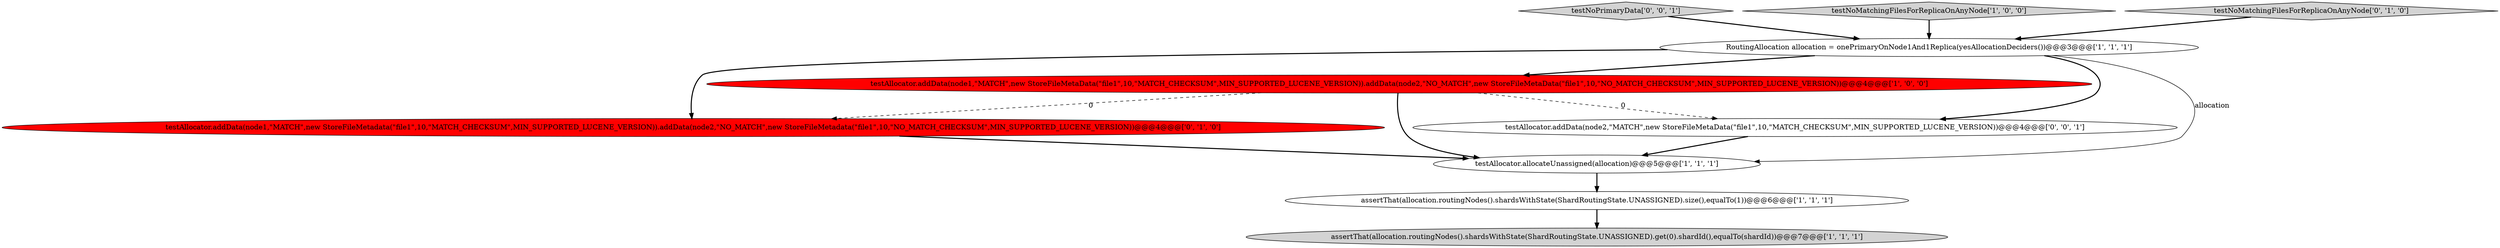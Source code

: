 digraph {
8 [style = filled, label = "testNoPrimaryData['0', '0', '1']", fillcolor = lightgray, shape = diamond image = "AAA0AAABBB3BBB"];
2 [style = filled, label = "testAllocator.addData(node1,\"MATCH\",new StoreFileMetaData(\"file1\",10,\"MATCH_CHECKSUM\",MIN_SUPPORTED_LUCENE_VERSION)).addData(node2,\"NO_MATCH\",new StoreFileMetaData(\"file1\",10,\"NO_MATCH_CHECKSUM\",MIN_SUPPORTED_LUCENE_VERSION))@@@4@@@['1', '0', '0']", fillcolor = red, shape = ellipse image = "AAA1AAABBB1BBB"];
3 [style = filled, label = "assertThat(allocation.routingNodes().shardsWithState(ShardRoutingState.UNASSIGNED).get(0).shardId(),equalTo(shardId))@@@7@@@['1', '1', '1']", fillcolor = lightgray, shape = ellipse image = "AAA0AAABBB1BBB"];
5 [style = filled, label = "testNoMatchingFilesForReplicaOnAnyNode['1', '0', '0']", fillcolor = lightgray, shape = diamond image = "AAA0AAABBB1BBB"];
7 [style = filled, label = "testAllocator.addData(node1,\"MATCH\",new StoreFileMetadata(\"file1\",10,\"MATCH_CHECKSUM\",MIN_SUPPORTED_LUCENE_VERSION)).addData(node2,\"NO_MATCH\",new StoreFileMetadata(\"file1\",10,\"NO_MATCH_CHECKSUM\",MIN_SUPPORTED_LUCENE_VERSION))@@@4@@@['0', '1', '0']", fillcolor = red, shape = ellipse image = "AAA1AAABBB2BBB"];
6 [style = filled, label = "testNoMatchingFilesForReplicaOnAnyNode['0', '1', '0']", fillcolor = lightgray, shape = diamond image = "AAA0AAABBB2BBB"];
0 [style = filled, label = "assertThat(allocation.routingNodes().shardsWithState(ShardRoutingState.UNASSIGNED).size(),equalTo(1))@@@6@@@['1', '1', '1']", fillcolor = white, shape = ellipse image = "AAA0AAABBB1BBB"];
4 [style = filled, label = "RoutingAllocation allocation = onePrimaryOnNode1And1Replica(yesAllocationDeciders())@@@3@@@['1', '1', '1']", fillcolor = white, shape = ellipse image = "AAA0AAABBB1BBB"];
1 [style = filled, label = "testAllocator.allocateUnassigned(allocation)@@@5@@@['1', '1', '1']", fillcolor = white, shape = ellipse image = "AAA0AAABBB1BBB"];
9 [style = filled, label = "testAllocator.addData(node2,\"MATCH\",new StoreFileMetaData(\"file1\",10,\"MATCH_CHECKSUM\",MIN_SUPPORTED_LUCENE_VERSION))@@@4@@@['0', '0', '1']", fillcolor = white, shape = ellipse image = "AAA0AAABBB3BBB"];
0->3 [style = bold, label=""];
4->9 [style = bold, label=""];
6->4 [style = bold, label=""];
7->1 [style = bold, label=""];
4->2 [style = bold, label=""];
1->0 [style = bold, label=""];
8->4 [style = bold, label=""];
9->1 [style = bold, label=""];
2->7 [style = dashed, label="0"];
2->9 [style = dashed, label="0"];
2->1 [style = bold, label=""];
4->7 [style = bold, label=""];
5->4 [style = bold, label=""];
4->1 [style = solid, label="allocation"];
}
